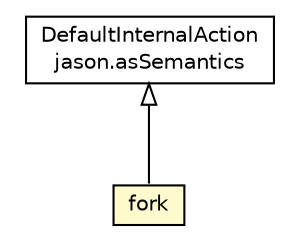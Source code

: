 #!/usr/local/bin/dot
#
# Class diagram 
# Generated by UMLGraph version R5_6 (http://www.umlgraph.org/)
#

digraph G {
	edge [fontname="Helvetica",fontsize=10,labelfontname="Helvetica",labelfontsize=10];
	node [fontname="Helvetica",fontsize=10,shape=plaintext];
	nodesep=0.25;
	ranksep=0.5;
	// jason.asSemantics.DefaultInternalAction
	c85747 [label=<<table title="jason.asSemantics.DefaultInternalAction" border="0" cellborder="1" cellspacing="0" cellpadding="2" port="p" href="../asSemantics/DefaultInternalAction.html">
		<tr><td><table border="0" cellspacing="0" cellpadding="1">
<tr><td align="center" balign="center"> DefaultInternalAction </td></tr>
<tr><td align="center" balign="center"> jason.asSemantics </td></tr>
		</table></td></tr>
		</table>>, URL="../asSemantics/DefaultInternalAction.html", fontname="Helvetica", fontcolor="black", fontsize=10.0];
	// jason.stdlib.fork
	c85989 [label=<<table title="jason.stdlib.fork" border="0" cellborder="1" cellspacing="0" cellpadding="2" port="p" bgcolor="lemonChiffon" href="./fork.html">
		<tr><td><table border="0" cellspacing="0" cellpadding="1">
<tr><td align="center" balign="center"> fork </td></tr>
		</table></td></tr>
		</table>>, URL="./fork.html", fontname="Helvetica", fontcolor="black", fontsize=10.0];
	//jason.stdlib.fork extends jason.asSemantics.DefaultInternalAction
	c85747:p -> c85989:p [dir=back,arrowtail=empty];
}

